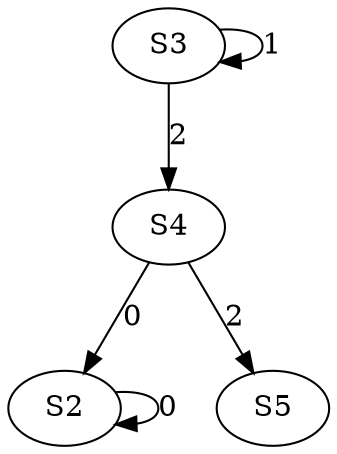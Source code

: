 strict digraph {
	S2 -> S2 [ label = 0 ];
	S3 -> S3 [ label = 1 ];
	S3 -> S4 [ label = 2 ];
	S4 -> S5 [ label = 2 ];
	S4 -> S2 [ label = 0 ];
}